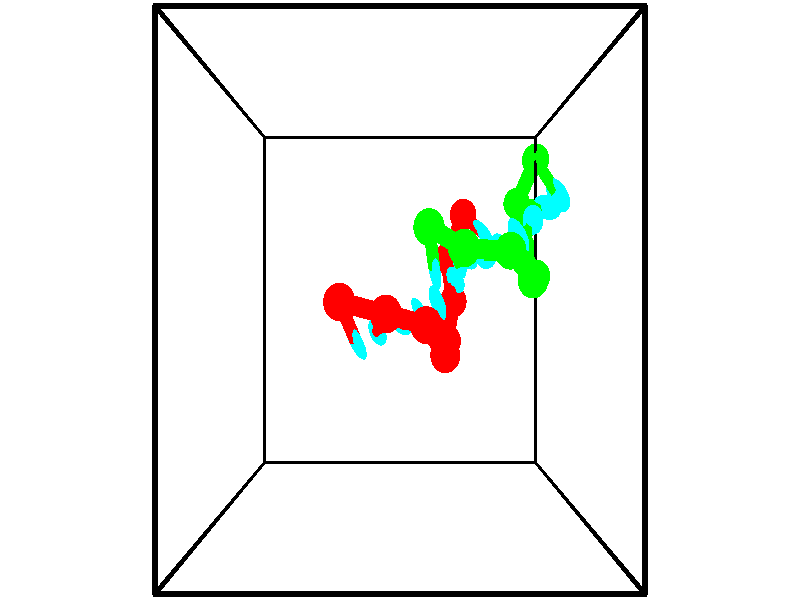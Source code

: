 // switches for output
#declare DRAW_BASES = 1; // possible values are 0, 1; only relevant for DNA ribbons
#declare DRAW_BASES_TYPE = 3; // possible values are 1, 2, 3; only relevant for DNA ribbons
#declare DRAW_FOG = 0; // set to 1 to enable fog

#include "colors.inc"

#include "transforms.inc"
background { rgb <1, 1, 1>}

#default {
   normal{
       ripples 0.25
       frequency 0.20
       turbulence 0.2
       lambda 5
   }
	finish {
		phong 0.1
		phong_size 40.
	}
}

// original window dimensions: 1024x640


// camera settings

camera {
	sky <-0, 1, 0>
	up <-0, 1, 0>
	right 1.6 * <1, 0, 0>
	location <2.5, 2.5, 11.1562>
	look_at <2.5, 2.5, 2.5>
	direction <0, 0, -8.6562>
	angle 67.0682
}


# declare cpy_camera_pos = <2.5, 2.5, 11.1562>;
# if (DRAW_FOG = 1)
fog {
	fog_type 2
	up vnormalize(cpy_camera_pos)
	color rgbt<1,1,1,0.3>
	distance 1e-5
	fog_alt 3e-3
	fog_offset 4
}
# end


// LIGHTS

# declare lum = 6;
global_settings {
	ambient_light rgb lum * <0.05, 0.05, 0.05>
	max_trace_level 15
}# declare cpy_direct_light_amount = 0.25;
light_source
{	1000 * <-1, -1, 1>,
	rgb lum * cpy_direct_light_amount
	parallel
}

light_source
{	1000 * <1, 1, -1>,
	rgb lum * cpy_direct_light_amount
	parallel
}

// strand 0

// nucleotide -1

// particle -1
sphere {
	<1.554091, 2.473750, 1.744751> 0.250000
	pigment { color rgbt <1,0,0,0> }
	no_shadow
}
cylinder {
	<1.690514, 2.161781, 1.534836>,  <1.772367, 1.974600, 1.408887>, 0.100000
	pigment { color rgbt <1,0,0,0> }
	no_shadow
}
cylinder {
	<1.690514, 2.161781, 1.534836>,  <1.554091, 2.473750, 1.744751>, 0.100000
	pigment { color rgbt <1,0,0,0> }
	no_shadow
}

// particle -1
sphere {
	<1.690514, 2.161781, 1.534836> 0.100000
	pigment { color rgbt <1,0,0,0> }
	no_shadow
}
sphere {
	0, 1
	scale<0.080000,0.200000,0.300000>
	matrix <0.717191, 0.576784, -0.391097,
		0.607714, -0.242987, 0.756069,
		0.341057, -0.779921, -0.524788,
		1.792831, 1.927805, 1.377399>
	pigment { color rgbt <0,1,1,0> }
	no_shadow
}
cylinder {
	<2.281422, 2.318881, 1.827655>,  <1.554091, 2.473750, 1.744751>, 0.130000
	pigment { color rgbt <1,0,0,0> }
	no_shadow
}

// nucleotide -1

// particle -1
sphere {
	<2.281422, 2.318881, 1.827655> 0.250000
	pigment { color rgbt <1,0,0,0> }
	no_shadow
}
cylinder {
	<2.193428, 2.170204, 1.466888>,  <2.140631, 2.080998, 1.250429>, 0.100000
	pigment { color rgbt <1,0,0,0> }
	no_shadow
}
cylinder {
	<2.193428, 2.170204, 1.466888>,  <2.281422, 2.318881, 1.827655>, 0.100000
	pigment { color rgbt <1,0,0,0> }
	no_shadow
}

// particle -1
sphere {
	<2.193428, 2.170204, 1.466888> 0.100000
	pigment { color rgbt <1,0,0,0> }
	no_shadow
}
sphere {
	0, 1
	scale<0.080000,0.200000,0.300000>
	matrix <0.734711, 0.545081, -0.403839,
		0.641721, -0.751486, 0.153176,
		-0.219986, -0.371692, -0.901915,
		2.127432, 2.058697, 1.196314>
	pigment { color rgbt <0,1,1,0> }
	no_shadow
}
cylinder {
	<2.909386, 2.169635, 1.606520>,  <2.281422, 2.318881, 1.827655>, 0.130000
	pigment { color rgbt <1,0,0,0> }
	no_shadow
}

// nucleotide -1

// particle -1
sphere {
	<2.909386, 2.169635, 1.606520> 0.250000
	pigment { color rgbt <1,0,0,0> }
	no_shadow
}
cylinder {
	<2.684921, 2.179886, 1.275597>,  <2.550242, 2.186037, 1.077043>, 0.100000
	pigment { color rgbt <1,0,0,0> }
	no_shadow
}
cylinder {
	<2.684921, 2.179886, 1.275597>,  <2.909386, 2.169635, 1.606520>, 0.100000
	pigment { color rgbt <1,0,0,0> }
	no_shadow
}

// particle -1
sphere {
	<2.684921, 2.179886, 1.275597> 0.100000
	pigment { color rgbt <1,0,0,0> }
	no_shadow
}
sphere {
	0, 1
	scale<0.080000,0.200000,0.300000>
	matrix <0.740281, 0.462638, -0.487801,
		0.370243, -0.886177, -0.278587,
		-0.561163, 0.025628, -0.827308,
		2.516572, 2.187574, 1.027404>
	pigment { color rgbt <0,1,1,0> }
	no_shadow
}
cylinder {
	<3.257048, 1.729364, 1.045171>,  <2.909386, 2.169635, 1.606520>, 0.130000
	pigment { color rgbt <1,0,0,0> }
	no_shadow
}

// nucleotide -1

// particle -1
sphere {
	<3.257048, 1.729364, 1.045171> 0.250000
	pigment { color rgbt <1,0,0,0> }
	no_shadow
}
cylinder {
	<3.037071, 2.044571, 0.934471>,  <2.905085, 2.233695, 0.868051>, 0.100000
	pigment { color rgbt <1,0,0,0> }
	no_shadow
}
cylinder {
	<3.037071, 2.044571, 0.934471>,  <3.257048, 1.729364, 1.045171>, 0.100000
	pigment { color rgbt <1,0,0,0> }
	no_shadow
}

// particle -1
sphere {
	<3.037071, 2.044571, 0.934471> 0.100000
	pigment { color rgbt <1,0,0,0> }
	no_shadow
}
sphere {
	0, 1
	scale<0.080000,0.200000,0.300000>
	matrix <0.825339, 0.461975, -0.324644,
		-0.127974, -0.406948, -0.904443,
		-0.549943, 0.788018, -0.276749,
		2.872088, 2.280976, 0.851446>
	pigment { color rgbt <0,1,1,0> }
	no_shadow
}
cylinder {
	<3.342246, 1.887624, 0.308263>,  <3.257048, 1.729364, 1.045171>, 0.130000
	pigment { color rgbt <1,0,0,0> }
	no_shadow
}

// nucleotide -1

// particle -1
sphere {
	<3.342246, 1.887624, 0.308263> 0.250000
	pigment { color rgbt <1,0,0,0> }
	no_shadow
}
cylinder {
	<3.233833, 2.211372, 0.516670>,  <3.168786, 2.405622, 0.641714>, 0.100000
	pigment { color rgbt <1,0,0,0> }
	no_shadow
}
cylinder {
	<3.233833, 2.211372, 0.516670>,  <3.342246, 1.887624, 0.308263>, 0.100000
	pigment { color rgbt <1,0,0,0> }
	no_shadow
}

// particle -1
sphere {
	<3.233833, 2.211372, 0.516670> 0.100000
	pigment { color rgbt <1,0,0,0> }
	no_shadow
}
sphere {
	0, 1
	scale<0.080000,0.200000,0.300000>
	matrix <0.781356, 0.501109, -0.371985,
		-0.562160, 0.306280, -0.768224,
		-0.271033, 0.809371, 0.521017,
		3.152524, 2.454184, 0.672975>
	pigment { color rgbt <0,1,1,0> }
	no_shadow
}
cylinder {
	<3.495052, 2.477197, -0.141125>,  <3.342246, 1.887624, 0.308263>, 0.130000
	pigment { color rgbt <1,0,0,0> }
	no_shadow
}

// nucleotide -1

// particle -1
sphere {
	<3.495052, 2.477197, -0.141125> 0.250000
	pigment { color rgbt <1,0,0,0> }
	no_shadow
}
cylinder {
	<3.486923, 2.658699, 0.215233>,  <3.482046, 2.767600, 0.429048>, 0.100000
	pigment { color rgbt <1,0,0,0> }
	no_shadow
}
cylinder {
	<3.486923, 2.658699, 0.215233>,  <3.495052, 2.477197, -0.141125>, 0.100000
	pigment { color rgbt <1,0,0,0> }
	no_shadow
}

// particle -1
sphere {
	<3.486923, 2.658699, 0.215233> 0.100000
	pigment { color rgbt <1,0,0,0> }
	no_shadow
}
sphere {
	0, 1
	scale<0.080000,0.200000,0.300000>
	matrix <0.685350, 0.655100, -0.318024,
		-0.727930, 0.604112, -0.324294,
		-0.020323, 0.453754, 0.890895,
		3.480826, 2.794825, 0.482501>
	pigment { color rgbt <0,1,1,0> }
	no_shadow
}
cylinder {
	<3.391669, 3.144743, -0.259284>,  <3.495052, 2.477197, -0.141125>, 0.130000
	pigment { color rgbt <1,0,0,0> }
	no_shadow
}

// nucleotide -1

// particle -1
sphere {
	<3.391669, 3.144743, -0.259284> 0.250000
	pigment { color rgbt <1,0,0,0> }
	no_shadow
}
cylinder {
	<3.560646, 3.130432, 0.102989>,  <3.662032, 3.121845, 0.320353>, 0.100000
	pigment { color rgbt <1,0,0,0> }
	no_shadow
}
cylinder {
	<3.560646, 3.130432, 0.102989>,  <3.391669, 3.144743, -0.259284>, 0.100000
	pigment { color rgbt <1,0,0,0> }
	no_shadow
}

// particle -1
sphere {
	<3.560646, 3.130432, 0.102989> 0.100000
	pigment { color rgbt <1,0,0,0> }
	no_shadow
}
sphere {
	0, 1
	scale<0.080000,0.200000,0.300000>
	matrix <0.717528, 0.623721, -0.310041,
		-0.553801, 0.780827, 0.289159,
		0.422443, -0.035779, 0.905683,
		3.687379, 3.119699, 0.374694>
	pigment { color rgbt <0,1,1,0> }
	no_shadow
}
cylinder {
	<3.692596, 3.842363, -0.258315>,  <3.391669, 3.144743, -0.259284>, 0.130000
	pigment { color rgbt <1,0,0,0> }
	no_shadow
}

// nucleotide -1

// particle -1
sphere {
	<3.692596, 3.842363, -0.258315> 0.250000
	pigment { color rgbt <1,0,0,0> }
	no_shadow
}
cylinder {
	<3.865509, 3.653038, 0.048698>,  <3.969257, 3.539443, 0.232906>, 0.100000
	pigment { color rgbt <1,0,0,0> }
	no_shadow
}
cylinder {
	<3.865509, 3.653038, 0.048698>,  <3.692596, 3.842363, -0.258315>, 0.100000
	pigment { color rgbt <1,0,0,0> }
	no_shadow
}

// particle -1
sphere {
	<3.865509, 3.653038, 0.048698> 0.100000
	pigment { color rgbt <1,0,0,0> }
	no_shadow
}
sphere {
	0, 1
	scale<0.080000,0.200000,0.300000>
	matrix <0.812333, 0.573919, -0.103598,
		-0.391467, 0.668277, 0.632582,
		0.432283, -0.473312, 0.767533,
		3.995194, 3.511045, 0.278958>
	pigment { color rgbt <0,1,1,0> }
	no_shadow
}
// strand 1

// nucleotide -1

// particle -1
sphere {
	<5.053689, 4.701738, -0.212633> 0.250000
	pigment { color rgbt <0,1,0,0> }
	no_shadow
}
cylinder {
	<5.278168, 4.376419, -0.151176>,  <5.412855, 4.181228, -0.114302>, 0.100000
	pigment { color rgbt <0,1,0,0> }
	no_shadow
}
cylinder {
	<5.278168, 4.376419, -0.151176>,  <5.053689, 4.701738, -0.212633>, 0.100000
	pigment { color rgbt <0,1,0,0> }
	no_shadow
}

// particle -1
sphere {
	<5.278168, 4.376419, -0.151176> 0.100000
	pigment { color rgbt <0,1,0,0> }
	no_shadow
}
sphere {
	0, 1
	scale<0.080000,0.200000,0.300000>
	matrix <-0.700706, -0.368044, 0.611191,
		-0.440535, -0.450653, -0.776428,
		0.561195, -0.813299, 0.153640,
		5.446527, 4.132430, -0.105084>
	pigment { color rgbt <0,1,1,0> }
	no_shadow
}
cylinder {
	<4.726013, 4.032901, -0.358696>,  <5.053689, 4.701738, -0.212633>, 0.130000
	pigment { color rgbt <0,1,0,0> }
	no_shadow
}

// nucleotide -1

// particle -1
sphere {
	<4.726013, 4.032901, -0.358696> 0.250000
	pigment { color rgbt <0,1,0,0> }
	no_shadow
}
cylinder {
	<4.982239, 3.959534, -0.060425>,  <5.135974, 3.915513, 0.118538>, 0.100000
	pigment { color rgbt <0,1,0,0> }
	no_shadow
}
cylinder {
	<4.982239, 3.959534, -0.060425>,  <4.726013, 4.032901, -0.358696>, 0.100000
	pigment { color rgbt <0,1,0,0> }
	no_shadow
}

// particle -1
sphere {
	<4.982239, 3.959534, -0.060425> 0.100000
	pigment { color rgbt <0,1,0,0> }
	no_shadow
}
sphere {
	0, 1
	scale<0.080000,0.200000,0.300000>
	matrix <-0.729033, -0.450296, 0.515504,
		0.241223, -0.873837, -0.422161,
		0.640564, -0.183417, 0.745677,
		5.174408, 3.904508, 0.163278>
	pigment { color rgbt <0,1,1,0> }
	no_shadow
}
cylinder {
	<4.802547, 3.321770, -0.263086>,  <4.726013, 4.032901, -0.358696>, 0.130000
	pigment { color rgbt <0,1,0,0> }
	no_shadow
}

// nucleotide -1

// particle -1
sphere {
	<4.802547, 3.321770, -0.263086> 0.250000
	pigment { color rgbt <0,1,0,0> }
	no_shadow
}
cylinder {
	<4.849236, 3.534737, 0.072273>,  <4.877248, 3.662516, 0.273489>, 0.100000
	pigment { color rgbt <0,1,0,0> }
	no_shadow
}
cylinder {
	<4.849236, 3.534737, 0.072273>,  <4.802547, 3.321770, -0.263086>, 0.100000
	pigment { color rgbt <0,1,0,0> }
	no_shadow
}

// particle -1
sphere {
	<4.849236, 3.534737, 0.072273> 0.100000
	pigment { color rgbt <0,1,0,0> }
	no_shadow
}
sphere {
	0, 1
	scale<0.080000,0.200000,0.300000>
	matrix <-0.673154, -0.578271, 0.460941,
		0.730233, -0.618172, 0.290901,
		0.116721, 0.532415, 0.838398,
		4.884252, 3.694461, 0.323792>
	pigment { color rgbt <0,1,1,0> }
	no_shadow
}
cylinder {
	<4.930137, 2.852934, 0.356709>,  <4.802547, 3.321770, -0.263086>, 0.130000
	pigment { color rgbt <0,1,0,0> }
	no_shadow
}

// nucleotide -1

// particle -1
sphere {
	<4.930137, 2.852934, 0.356709> 0.250000
	pigment { color rgbt <0,1,0,0> }
	no_shadow
}
cylinder {
	<4.733944, 3.187721, 0.453796>,  <4.616228, 3.388593, 0.512049>, 0.100000
	pigment { color rgbt <0,1,0,0> }
	no_shadow
}
cylinder {
	<4.733944, 3.187721, 0.453796>,  <4.930137, 2.852934, 0.356709>, 0.100000
	pigment { color rgbt <0,1,0,0> }
	no_shadow
}

// particle -1
sphere {
	<4.733944, 3.187721, 0.453796> 0.100000
	pigment { color rgbt <0,1,0,0> }
	no_shadow
}
sphere {
	0, 1
	scale<0.080000,0.200000,0.300000>
	matrix <-0.731655, -0.546808, 0.407041,
		0.473400, 0.022061, 0.880571,
		-0.490483, 0.836967, 0.242718,
		4.586799, 3.438811, 0.526612>
	pigment { color rgbt <0,1,1,0> }
	no_shadow
}
cylinder {
	<4.727806, 2.771339, 1.038032>,  <4.930137, 2.852934, 0.356709>, 0.130000
	pigment { color rgbt <0,1,0,0> }
	no_shadow
}

// nucleotide -1

// particle -1
sphere {
	<4.727806, 2.771339, 1.038032> 0.250000
	pigment { color rgbt <0,1,0,0> }
	no_shadow
}
cylinder {
	<4.486423, 3.033424, 0.856247>,  <4.341594, 3.190676, 0.747176>, 0.100000
	pigment { color rgbt <0,1,0,0> }
	no_shadow
}
cylinder {
	<4.486423, 3.033424, 0.856247>,  <4.727806, 2.771339, 1.038032>, 0.100000
	pigment { color rgbt <0,1,0,0> }
	no_shadow
}

// particle -1
sphere {
	<4.486423, 3.033424, 0.856247> 0.100000
	pigment { color rgbt <0,1,0,0> }
	no_shadow
}
sphere {
	0, 1
	scale<0.080000,0.200000,0.300000>
	matrix <-0.796551, -0.469078, 0.381409,
		0.036726, 0.592166, 0.804978,
		-0.603455, 0.655214, -0.454463,
		4.305387, 3.229989, 0.719908>
	pigment { color rgbt <0,1,1,0> }
	no_shadow
}
cylinder {
	<4.264297, 3.155510, 1.516228>,  <4.727806, 2.771339, 1.038032>, 0.130000
	pigment { color rgbt <0,1,0,0> }
	no_shadow
}

// nucleotide -1

// particle -1
sphere {
	<4.264297, 3.155510, 1.516228> 0.250000
	pigment { color rgbt <0,1,0,0> }
	no_shadow
}
cylinder {
	<4.082775, 3.144012, 1.159973>,  <3.973862, 3.137114, 0.946220>, 0.100000
	pigment { color rgbt <0,1,0,0> }
	no_shadow
}
cylinder {
	<4.082775, 3.144012, 1.159973>,  <4.264297, 3.155510, 1.516228>, 0.100000
	pigment { color rgbt <0,1,0,0> }
	no_shadow
}

// particle -1
sphere {
	<4.082775, 3.144012, 1.159973> 0.100000
	pigment { color rgbt <0,1,0,0> }
	no_shadow
}
sphere {
	0, 1
	scale<0.080000,0.200000,0.300000>
	matrix <-0.856951, -0.259967, 0.445030,
		-0.244328, 0.965190, 0.093342,
		-0.453804, -0.028744, -0.890638,
		3.946634, 3.135389, 0.892782>
	pigment { color rgbt <0,1,1,0> }
	no_shadow
}
cylinder {
	<3.502275, 3.176633, 1.723428>,  <4.264297, 3.155510, 1.516228>, 0.130000
	pigment { color rgbt <0,1,0,0> }
	no_shadow
}

// nucleotide -1

// particle -1
sphere {
	<3.502275, 3.176633, 1.723428> 0.250000
	pigment { color rgbt <0,1,0,0> }
	no_shadow
}
cylinder {
	<3.499081, 3.073921, 1.336853>,  <3.497164, 3.012294, 1.104908>, 0.100000
	pigment { color rgbt <0,1,0,0> }
	no_shadow
}
cylinder {
	<3.499081, 3.073921, 1.336853>,  <3.502275, 3.176633, 1.723428>, 0.100000
	pigment { color rgbt <0,1,0,0> }
	no_shadow
}

// particle -1
sphere {
	<3.499081, 3.073921, 1.336853> 0.100000
	pigment { color rgbt <0,1,0,0> }
	no_shadow
}
sphere {
	0, 1
	scale<0.080000,0.200000,0.300000>
	matrix <-0.910196, -0.398362, 0.113365,
		-0.414102, 0.880552, -0.230538,
		-0.007986, -0.256779, -0.966437,
		3.496685, 2.996887, 1.046922>
	pigment { color rgbt <0,1,1,0> }
	no_shadow
}
cylinder {
	<2.963661, 3.471164, 1.511944>,  <3.502275, 3.176633, 1.723428>, 0.130000
	pigment { color rgbt <0,1,0,0> }
	no_shadow
}

// nucleotide -1

// particle -1
sphere {
	<2.963661, 3.471164, 1.511944> 0.250000
	pigment { color rgbt <0,1,0,0> }
	no_shadow
}
cylinder {
	<3.027996, 3.146248, 1.287689>,  <3.066597, 2.951298, 1.153136>, 0.100000
	pigment { color rgbt <0,1,0,0> }
	no_shadow
}
cylinder {
	<3.027996, 3.146248, 1.287689>,  <2.963661, 3.471164, 1.511944>, 0.100000
	pigment { color rgbt <0,1,0,0> }
	no_shadow
}

// particle -1
sphere {
	<3.027996, 3.146248, 1.287689> 0.100000
	pigment { color rgbt <0,1,0,0> }
	no_shadow
}
sphere {
	0, 1
	scale<0.080000,0.200000,0.300000>
	matrix <-0.932200, -0.311635, 0.184083,
		-0.324244, 0.493020, -0.807340,
		0.160838, -0.812290, -0.560639,
		3.076248, 2.902561, 1.119498>
	pigment { color rgbt <0,1,1,0> }
	no_shadow
}
// box output
cylinder {
	<0.000000, 0.000000, 0.000000>,  <5.000000, 0.000000, 0.000000>, 0.025000
	pigment { color rgbt <0,0,0,0> }
	no_shadow
}
cylinder {
	<0.000000, 0.000000, 0.000000>,  <0.000000, 5.000000, 0.000000>, 0.025000
	pigment { color rgbt <0,0,0,0> }
	no_shadow
}
cylinder {
	<0.000000, 0.000000, 0.000000>,  <0.000000, 0.000000, 5.000000>, 0.025000
	pigment { color rgbt <0,0,0,0> }
	no_shadow
}
cylinder {
	<5.000000, 5.000000, 5.000000>,  <0.000000, 5.000000, 5.000000>, 0.025000
	pigment { color rgbt <0,0,0,0> }
	no_shadow
}
cylinder {
	<5.000000, 5.000000, 5.000000>,  <5.000000, 0.000000, 5.000000>, 0.025000
	pigment { color rgbt <0,0,0,0> }
	no_shadow
}
cylinder {
	<5.000000, 5.000000, 5.000000>,  <5.000000, 5.000000, 0.000000>, 0.025000
	pigment { color rgbt <0,0,0,0> }
	no_shadow
}
cylinder {
	<0.000000, 0.000000, 5.000000>,  <0.000000, 5.000000, 5.000000>, 0.025000
	pigment { color rgbt <0,0,0,0> }
	no_shadow
}
cylinder {
	<0.000000, 0.000000, 5.000000>,  <5.000000, 0.000000, 5.000000>, 0.025000
	pigment { color rgbt <0,0,0,0> }
	no_shadow
}
cylinder {
	<5.000000, 5.000000, 0.000000>,  <0.000000, 5.000000, 0.000000>, 0.025000
	pigment { color rgbt <0,0,0,0> }
	no_shadow
}
cylinder {
	<5.000000, 5.000000, 0.000000>,  <5.000000, 0.000000, 0.000000>, 0.025000
	pigment { color rgbt <0,0,0,0> }
	no_shadow
}
cylinder {
	<5.000000, 0.000000, 5.000000>,  <5.000000, 0.000000, 0.000000>, 0.025000
	pigment { color rgbt <0,0,0,0> }
	no_shadow
}
cylinder {
	<0.000000, 5.000000, 0.000000>,  <0.000000, 5.000000, 5.000000>, 0.025000
	pigment { color rgbt <0,0,0,0> }
	no_shadow
}
// end of box output
